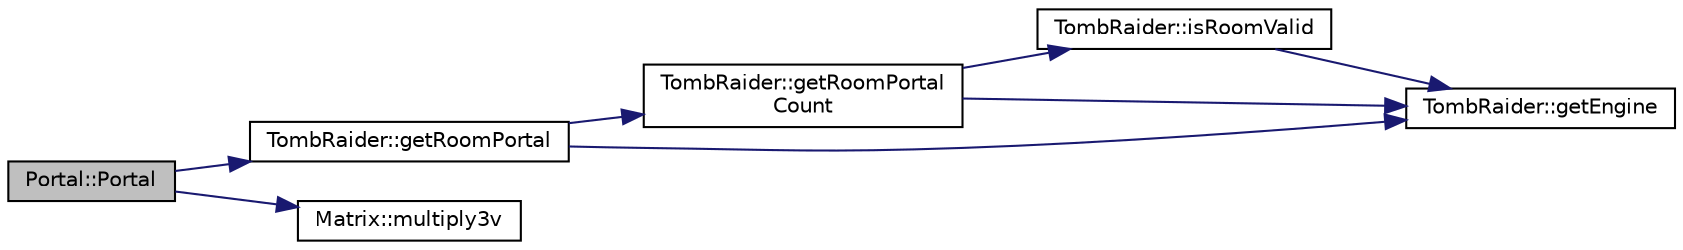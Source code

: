 digraph "Portal::Portal"
{
 // INTERACTIVE_SVG=YES
  edge [fontname="Helvetica",fontsize="10",labelfontname="Helvetica",labelfontsize="10"];
  node [fontname="Helvetica",fontsize="10",shape=record];
  rankdir="LR";
  Node1 [label="Portal::Portal",height=0.2,width=0.4,color="black", fillcolor="grey75", style="filled" fontcolor="black"];
  Node1 -> Node2 [color="midnightblue",fontsize="10",style="solid",fontname="Helvetica"];
  Node2 [label="TombRaider::getRoomPortal",height=0.2,width=0.4,color="black", fillcolor="white", style="filled",URL="$class_tomb_raider.html#a8ba5e90ecd15805910a3a1ad3c9433e8",tooltip="Get a single portal from room (unified) "];
  Node2 -> Node3 [color="midnightblue",fontsize="10",style="solid",fontname="Helvetica"];
  Node3 [label="TombRaider::getRoomPortal\lCount",height=0.2,width=0.4,color="black", fillcolor="white", style="filled",URL="$class_tomb_raider.html#a0df2e01c1941c7993a68484f492bd8c2",tooltip="Get number of portals from room (unified) "];
  Node3 -> Node4 [color="midnightblue",fontsize="10",style="solid",fontname="Helvetica"];
  Node4 [label="TombRaider::isRoomValid",height=0.2,width=0.4,color="black", fillcolor="white", style="filled",URL="$class_tomb_raider.html#ac84fd26947ae435bac953a490ecacaf4",tooltip="Check if a room is valid (TRC support) "];
  Node4 -> Node5 [color="midnightblue",fontsize="10",style="solid",fontname="Helvetica"];
  Node5 [label="TombRaider::getEngine",height=0.2,width=0.4,color="black", fillcolor="white", style="filled",URL="$class_tomb_raider.html#aa1e99a78b665bffcae493b2a6ace0911"];
  Node3 -> Node5 [color="midnightblue",fontsize="10",style="solid",fontname="Helvetica"];
  Node2 -> Node5 [color="midnightblue",fontsize="10",style="solid",fontname="Helvetica"];
  Node1 -> Node6 [color="midnightblue",fontsize="10",style="solid",fontname="Helvetica"];
  Node6 [label="Matrix::multiply3v",height=0.2,width=0.4,color="black", fillcolor="white", style="filled",URL="$class_matrix.html#a1aada7096a9e56b24072743ff16be611",tooltip="Multiplies v vector and this matrix. "];
}
